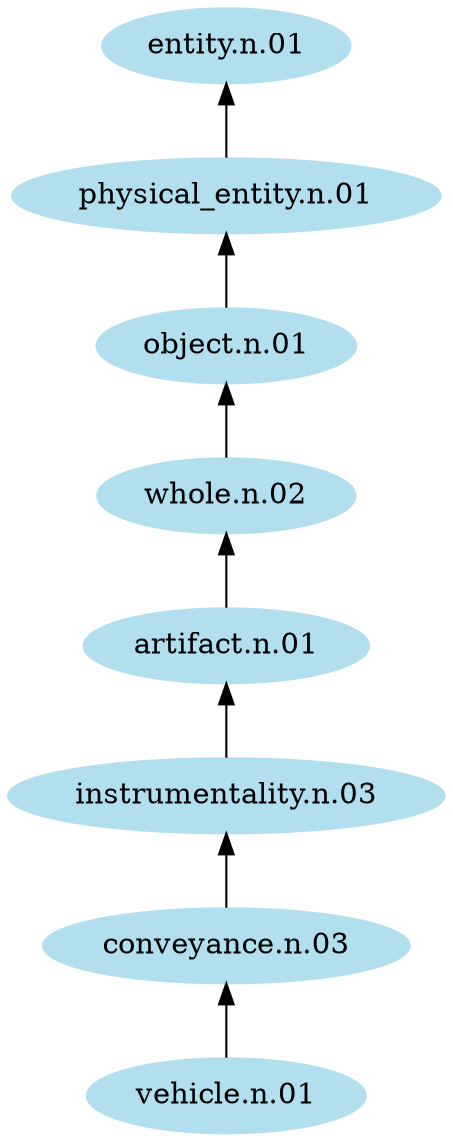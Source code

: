digraph unix {
	node [color=lightblue2 style=filled]
	rankdir=BT
	"vehicle.n.01" -> "conveyance.n.03"
	"conveyance.n.03" -> "instrumentality.n.03"
	"instrumentality.n.03" -> "artifact.n.01"
	"artifact.n.01" -> "whole.n.02"
	"whole.n.02" -> "object.n.01"
	"object.n.01" -> "physical_entity.n.01"
	"physical_entity.n.01" -> "entity.n.01"
}
